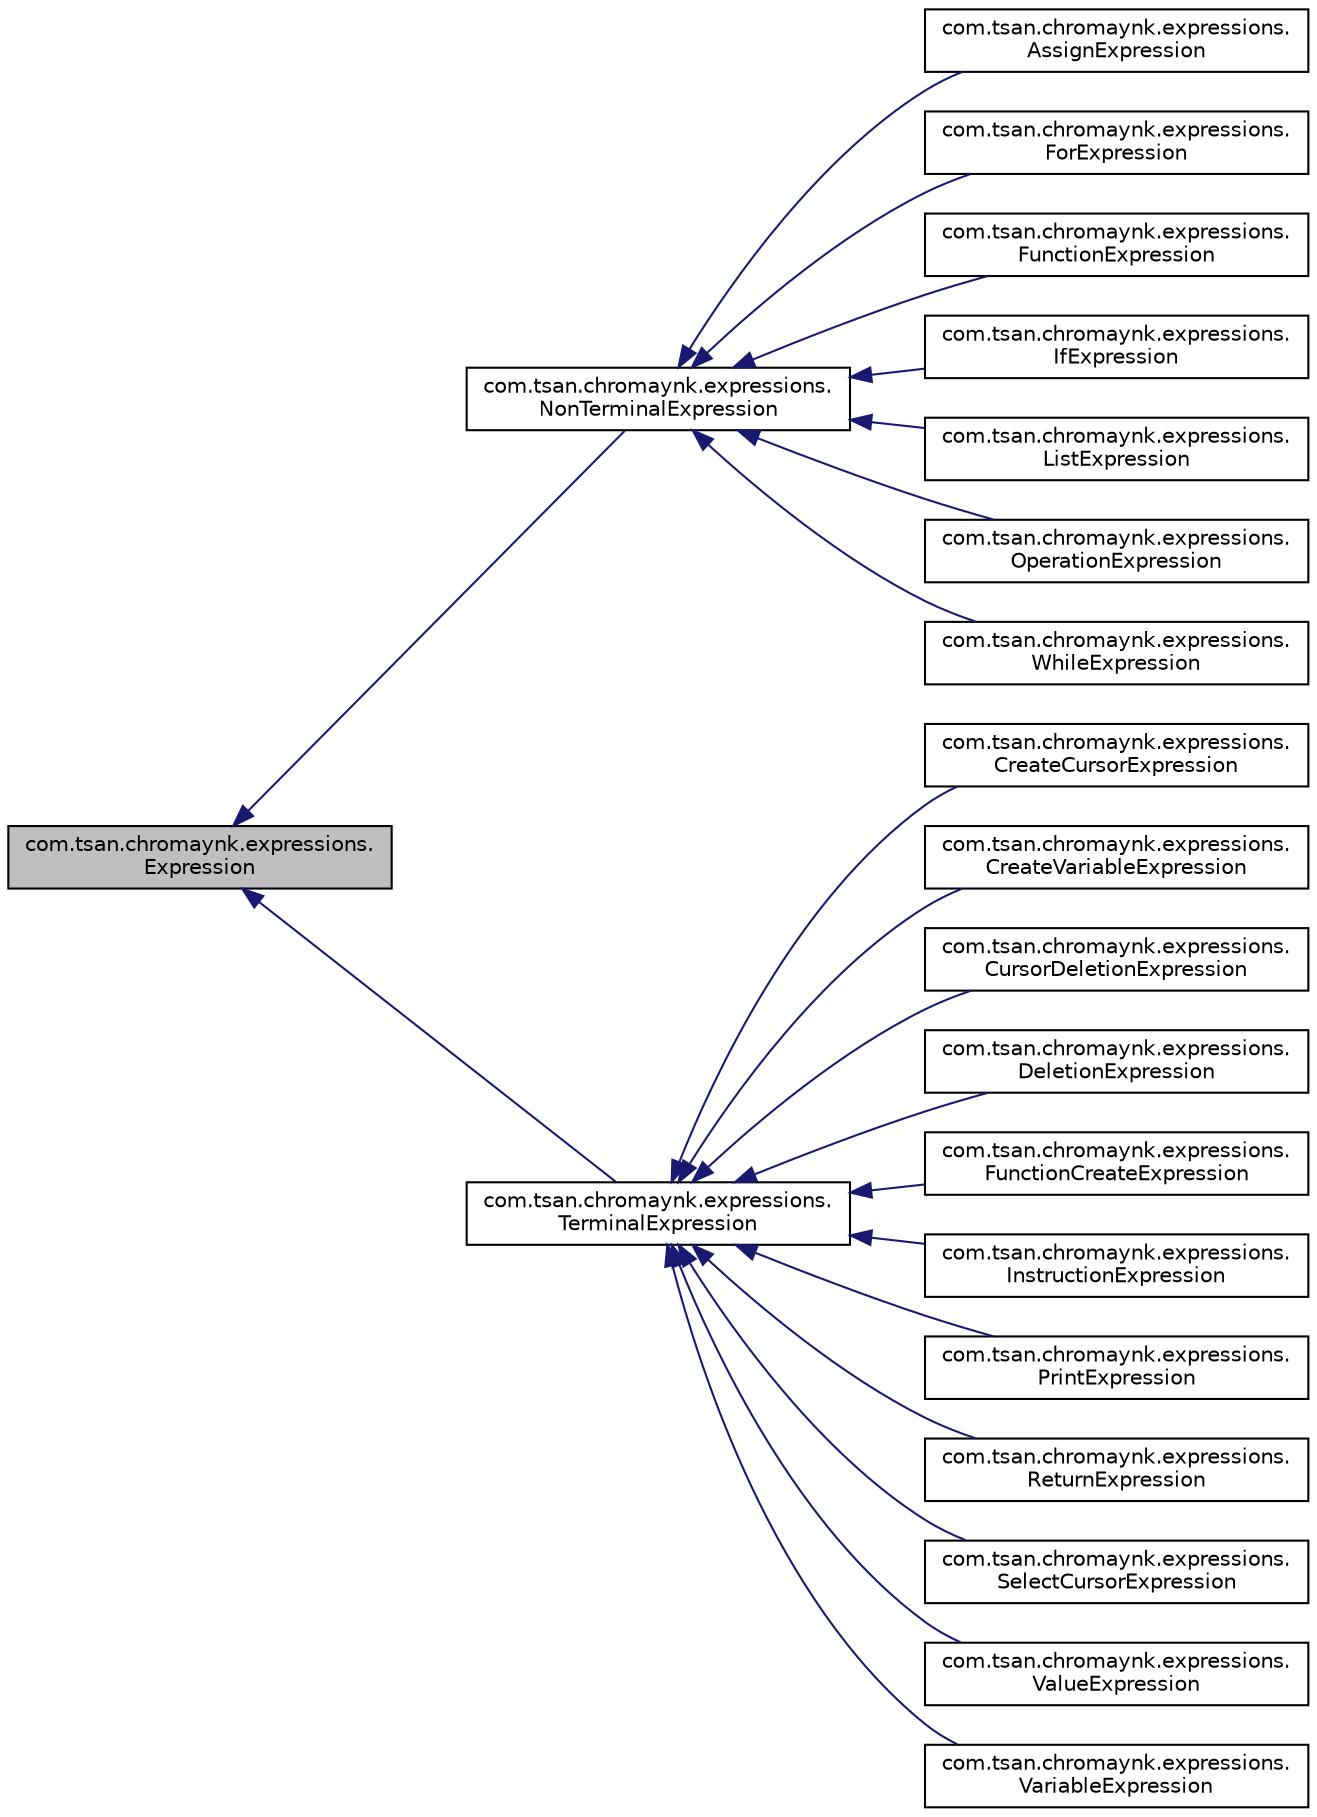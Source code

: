 digraph "com.tsan.chromaynk.expressions.Expression"
{
 // LATEX_PDF_SIZE
  edge [fontname="Helvetica",fontsize="10",labelfontname="Helvetica",labelfontsize="10"];
  node [fontname="Helvetica",fontsize="10",shape=record];
  rankdir="LR";
  Node1 [label="com.tsan.chromaynk.expressions.\lExpression",height=0.2,width=0.4,color="black", fillcolor="grey75", style="filled", fontcolor="black",tooltip=" "];
  Node1 -> Node2 [dir="back",color="midnightblue",fontsize="10",style="solid"];
  Node2 [label="com.tsan.chromaynk.expressions.\lNonTerminalExpression",height=0.2,width=0.4,color="black", fillcolor="white", style="filled",URL="$classcom_1_1tsan_1_1chromaynk_1_1expressions_1_1NonTerminalExpression.html",tooltip=" "];
  Node2 -> Node3 [dir="back",color="midnightblue",fontsize="10",style="solid"];
  Node3 [label="com.tsan.chromaynk.expressions.\lAssignExpression",height=0.2,width=0.4,color="black", fillcolor="white", style="filled",URL="$classcom_1_1tsan_1_1chromaynk_1_1expressions_1_1AssignExpression.html",tooltip=" "];
  Node2 -> Node4 [dir="back",color="midnightblue",fontsize="10",style="solid"];
  Node4 [label="com.tsan.chromaynk.expressions.\lForExpression",height=0.2,width=0.4,color="black", fillcolor="white", style="filled",URL="$classcom_1_1tsan_1_1chromaynk_1_1expressions_1_1ForExpression.html",tooltip=" "];
  Node2 -> Node5 [dir="back",color="midnightblue",fontsize="10",style="solid"];
  Node5 [label="com.tsan.chromaynk.expressions.\lFunctionExpression",height=0.2,width=0.4,color="black", fillcolor="white", style="filled",URL="$classcom_1_1tsan_1_1chromaynk_1_1expressions_1_1FunctionExpression.html",tooltip=" "];
  Node2 -> Node6 [dir="back",color="midnightblue",fontsize="10",style="solid"];
  Node6 [label="com.tsan.chromaynk.expressions.\lIfExpression",height=0.2,width=0.4,color="black", fillcolor="white", style="filled",URL="$classcom_1_1tsan_1_1chromaynk_1_1expressions_1_1IfExpression.html",tooltip=" "];
  Node2 -> Node7 [dir="back",color="midnightblue",fontsize="10",style="solid"];
  Node7 [label="com.tsan.chromaynk.expressions.\lListExpression",height=0.2,width=0.4,color="black", fillcolor="white", style="filled",URL="$classcom_1_1tsan_1_1chromaynk_1_1expressions_1_1ListExpression.html",tooltip=" "];
  Node2 -> Node8 [dir="back",color="midnightblue",fontsize="10",style="solid"];
  Node8 [label="com.tsan.chromaynk.expressions.\lOperationExpression",height=0.2,width=0.4,color="black", fillcolor="white", style="filled",URL="$classcom_1_1tsan_1_1chromaynk_1_1expressions_1_1OperationExpression.html",tooltip=" "];
  Node2 -> Node9 [dir="back",color="midnightblue",fontsize="10",style="solid"];
  Node9 [label="com.tsan.chromaynk.expressions.\lWhileExpression",height=0.2,width=0.4,color="black", fillcolor="white", style="filled",URL="$classcom_1_1tsan_1_1chromaynk_1_1expressions_1_1WhileExpression.html",tooltip=" "];
  Node1 -> Node10 [dir="back",color="midnightblue",fontsize="10",style="solid"];
  Node10 [label="com.tsan.chromaynk.expressions.\lTerminalExpression",height=0.2,width=0.4,color="black", fillcolor="white", style="filled",URL="$classcom_1_1tsan_1_1chromaynk_1_1expressions_1_1TerminalExpression.html",tooltip=" "];
  Node10 -> Node11 [dir="back",color="midnightblue",fontsize="10",style="solid"];
  Node11 [label="com.tsan.chromaynk.expressions.\lCreateCursorExpression",height=0.2,width=0.4,color="black", fillcolor="white", style="filled",URL="$classcom_1_1tsan_1_1chromaynk_1_1expressions_1_1CreateCursorExpression.html",tooltip=" "];
  Node10 -> Node12 [dir="back",color="midnightblue",fontsize="10",style="solid"];
  Node12 [label="com.tsan.chromaynk.expressions.\lCreateVariableExpression",height=0.2,width=0.4,color="black", fillcolor="white", style="filled",URL="$classcom_1_1tsan_1_1chromaynk_1_1expressions_1_1CreateVariableExpression.html",tooltip=" "];
  Node10 -> Node13 [dir="back",color="midnightblue",fontsize="10",style="solid"];
  Node13 [label="com.tsan.chromaynk.expressions.\lCursorDeletionExpression",height=0.2,width=0.4,color="black", fillcolor="white", style="filled",URL="$classcom_1_1tsan_1_1chromaynk_1_1expressions_1_1CursorDeletionExpression.html",tooltip=" "];
  Node10 -> Node14 [dir="back",color="midnightblue",fontsize="10",style="solid"];
  Node14 [label="com.tsan.chromaynk.expressions.\lDeletionExpression",height=0.2,width=0.4,color="black", fillcolor="white", style="filled",URL="$classcom_1_1tsan_1_1chromaynk_1_1expressions_1_1DeletionExpression.html",tooltip=" "];
  Node10 -> Node15 [dir="back",color="midnightblue",fontsize="10",style="solid"];
  Node15 [label="com.tsan.chromaynk.expressions.\lFunctionCreateExpression",height=0.2,width=0.4,color="black", fillcolor="white", style="filled",URL="$classcom_1_1tsan_1_1chromaynk_1_1expressions_1_1FunctionCreateExpression.html",tooltip=" "];
  Node10 -> Node16 [dir="back",color="midnightblue",fontsize="10",style="solid"];
  Node16 [label="com.tsan.chromaynk.expressions.\lInstructionExpression",height=0.2,width=0.4,color="black", fillcolor="white", style="filled",URL="$classcom_1_1tsan_1_1chromaynk_1_1expressions_1_1InstructionExpression.html",tooltip=" "];
  Node10 -> Node17 [dir="back",color="midnightblue",fontsize="10",style="solid"];
  Node17 [label="com.tsan.chromaynk.expressions.\lPrintExpression",height=0.2,width=0.4,color="black", fillcolor="white", style="filled",URL="$classcom_1_1tsan_1_1chromaynk_1_1expressions_1_1PrintExpression.html",tooltip=" "];
  Node10 -> Node18 [dir="back",color="midnightblue",fontsize="10",style="solid"];
  Node18 [label="com.tsan.chromaynk.expressions.\lReturnExpression",height=0.2,width=0.4,color="black", fillcolor="white", style="filled",URL="$classcom_1_1tsan_1_1chromaynk_1_1expressions_1_1ReturnExpression.html",tooltip=" "];
  Node10 -> Node19 [dir="back",color="midnightblue",fontsize="10",style="solid"];
  Node19 [label="com.tsan.chromaynk.expressions.\lSelectCursorExpression",height=0.2,width=0.4,color="black", fillcolor="white", style="filled",URL="$classcom_1_1tsan_1_1chromaynk_1_1expressions_1_1SelectCursorExpression.html",tooltip=" "];
  Node10 -> Node20 [dir="back",color="midnightblue",fontsize="10",style="solid"];
  Node20 [label="com.tsan.chromaynk.expressions.\lValueExpression",height=0.2,width=0.4,color="black", fillcolor="white", style="filled",URL="$classcom_1_1tsan_1_1chromaynk_1_1expressions_1_1ValueExpression.html",tooltip=" "];
  Node10 -> Node21 [dir="back",color="midnightblue",fontsize="10",style="solid"];
  Node21 [label="com.tsan.chromaynk.expressions.\lVariableExpression",height=0.2,width=0.4,color="black", fillcolor="white", style="filled",URL="$classcom_1_1tsan_1_1chromaynk_1_1expressions_1_1VariableExpression.html",tooltip=" "];
}
